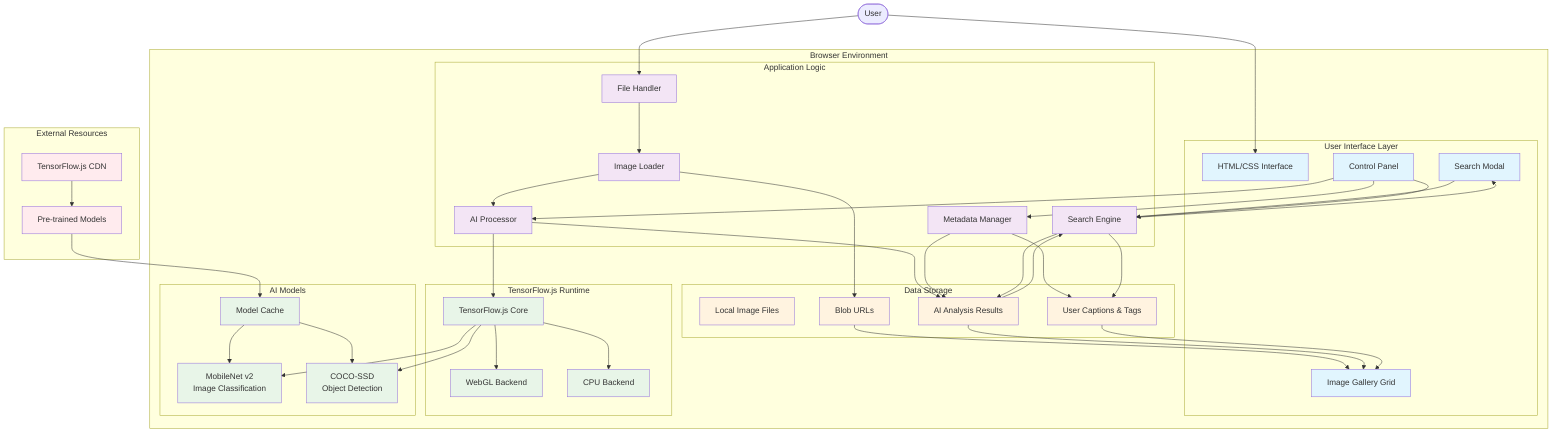 graph TB
    subgraph "Browser Environment"
        subgraph "User Interface Layer"
            UI[HTML/CSS Interface]
            Gallery[Image Gallery Grid]
            Search[Search Modal]
            Controls[Control Panel]
        end
        
        subgraph "Application Logic"
            FileHandler[File Handler]
            ImageLoader[Image Loader]
            AIProcessor[AI Processor]
            SearchEngine[Search Engine]
            MetadataManager[Metadata Manager]
        end
        
        subgraph "TensorFlow.js Runtime"
            TFJS[TensorFlow.js Core]
            WebGL[WebGL Backend]
            CPU[CPU Backend]
        end
        
        subgraph "AI Models"
            MobileNet[MobileNet v2<br/>Image Classification]
            COCOSSD[COCO-SSD<br/>Object Detection]
            ModelCache[Model Cache]
        end
        
        subgraph "Data Storage"
            LocalImages[Local Image Files]
            BlobURLs[Blob URLs]
            AIResults[AI Analysis Results]
            UserMetadata[User Captions & Tags]
        end
    end
    
    subgraph "External Resources"
        CDN[TensorFlow.js CDN]
        ModelFiles[Pre-trained Models]
    end
    
    %% User Interactions
    User([User]) --> UI
    User --> FileHandler
    
    %% File Processing Flow
    FileHandler --> ImageLoader
    ImageLoader --> BlobURLs
    BlobURLs --> Gallery
    
    %% AI Processing Flow
    AIProcessor --> TFJS
    TFJS --> WebGL
    TFJS --> CPU
    TFJS --> MobileNet
    TFJS --> COCOSSD
    
    %% Model Loading
    CDN --> ModelFiles
    ModelFiles --> ModelCache
    ModelCache --> MobileNet
    ModelCache --> COCOSSD
    
    %% Data Flow
    ImageLoader --> AIProcessor
    AIProcessor --> AIResults
    AIResults --> Gallery
    AIResults --> SearchEngine
    SearchEngine --> Search
    
    %% Metadata Management
    MetadataManager --> UserMetadata
    MetadataManager --> AIResults
    UserMetadata --> Gallery
    
    %% Search Flow
    Search --> SearchEngine
    SearchEngine --> AIResults
    SearchEngine --> UserMetadata
    
    %% Control Flow
    Controls --> AIProcessor
    Controls --> SearchEngine
    Controls --> MetadataManager
    
    %% Styling
    classDef userLayer fill:#e1f5fe
    classDef logicLayer fill:#f3e5f5
    classDef aiLayer fill:#e8f5e8
    classDef dataLayer fill:#fff3e0
    classDef external fill:#ffebee
    
    class UI,Gallery,Search,Controls userLayer
    class FileHandler,ImageLoader,AIProcessor,SearchEngine,MetadataManager logicLayer
    class TFJS,WebGL,CPU,MobileNet,COCOSSD,ModelCache aiLayer
    class LocalImages,BlobURLs,AIResults,UserMetadata dataLayer
    class CDN,ModelFiles external